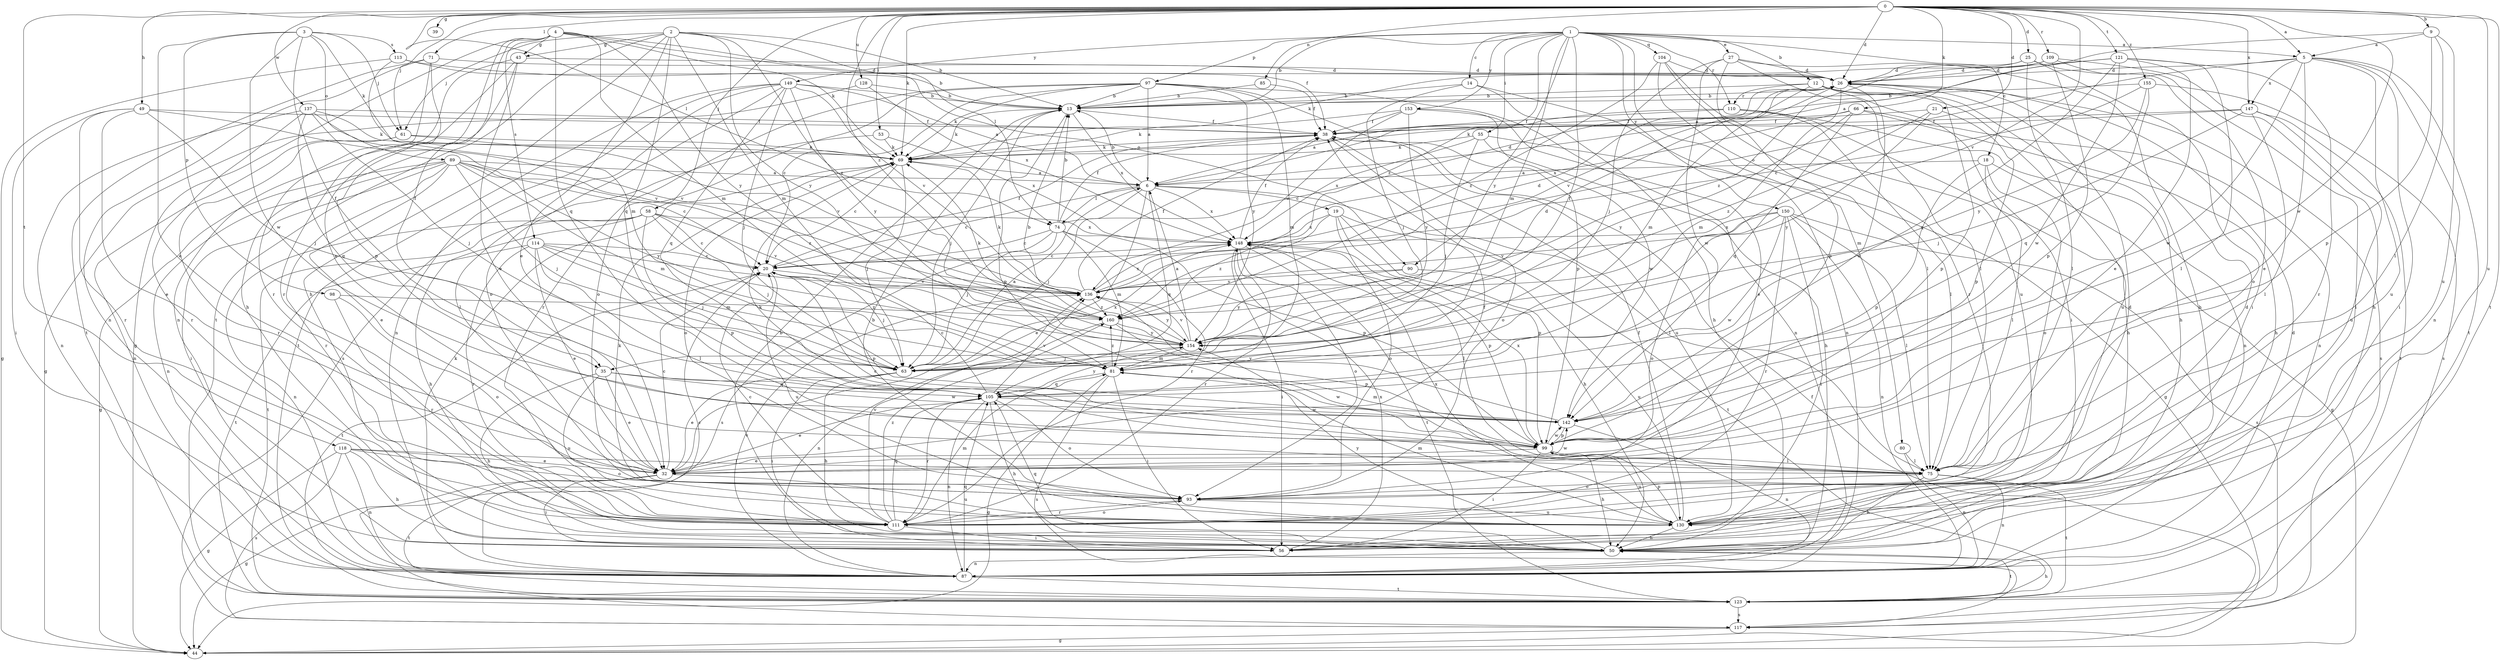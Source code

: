 strict digraph  {
0;
1;
2;
3;
4;
5;
6;
9;
12;
13;
14;
18;
19;
20;
21;
25;
26;
27;
32;
35;
38;
39;
43;
44;
49;
50;
53;
55;
56;
58;
61;
63;
66;
69;
71;
74;
75;
80;
81;
85;
87;
89;
90;
93;
97;
98;
99;
104;
105;
109;
110;
111;
113;
114;
117;
118;
121;
123;
128;
130;
136;
137;
142;
147;
148;
149;
150;
153;
154;
155;
160;
0 -> 5  [label=a];
0 -> 9  [label=b];
0 -> 21  [label=d];
0 -> 25  [label=d];
0 -> 26  [label=d];
0 -> 39  [label=g];
0 -> 49  [label=h];
0 -> 53  [label=i];
0 -> 58  [label=j];
0 -> 61  [label=j];
0 -> 66  [label=k];
0 -> 69  [label=k];
0 -> 71  [label=l];
0 -> 74  [label=l];
0 -> 85  [label=n];
0 -> 109  [label=r];
0 -> 118  [label=t];
0 -> 121  [label=t];
0 -> 123  [label=t];
0 -> 128  [label=u];
0 -> 130  [label=u];
0 -> 136  [label=v];
0 -> 137  [label=w];
0 -> 142  [label=w];
0 -> 147  [label=x];
0 -> 155  [label=z];
0 -> 160  [label=z];
1 -> 5  [label=a];
1 -> 12  [label=b];
1 -> 13  [label=b];
1 -> 14  [label=c];
1 -> 18  [label=c];
1 -> 27  [label=e];
1 -> 35  [label=f];
1 -> 55  [label=i];
1 -> 80  [label=m];
1 -> 81  [label=m];
1 -> 97  [label=p];
1 -> 104  [label=q];
1 -> 110  [label=r];
1 -> 149  [label=y];
1 -> 150  [label=y];
1 -> 153  [label=y];
1 -> 154  [label=y];
1 -> 160  [label=z];
2 -> 13  [label=b];
2 -> 32  [label=e];
2 -> 43  [label=g];
2 -> 50  [label=h];
2 -> 61  [label=j];
2 -> 74  [label=l];
2 -> 81  [label=m];
2 -> 105  [label=q];
2 -> 123  [label=t];
2 -> 154  [label=y];
2 -> 160  [label=z];
3 -> 32  [label=e];
3 -> 35  [label=f];
3 -> 61  [label=j];
3 -> 69  [label=k];
3 -> 89  [label=o];
3 -> 98  [label=p];
3 -> 113  [label=s];
3 -> 142  [label=w];
4 -> 32  [label=e];
4 -> 35  [label=f];
4 -> 38  [label=f];
4 -> 43  [label=g];
4 -> 44  [label=g];
4 -> 69  [label=k];
4 -> 81  [label=m];
4 -> 90  [label=o];
4 -> 105  [label=q];
4 -> 114  [label=s];
4 -> 154  [label=y];
5 -> 26  [label=d];
5 -> 32  [label=e];
5 -> 56  [label=i];
5 -> 87  [label=n];
5 -> 90  [label=o];
5 -> 123  [label=t];
5 -> 130  [label=u];
5 -> 142  [label=w];
5 -> 147  [label=x];
6 -> 13  [label=b];
6 -> 19  [label=c];
6 -> 20  [label=c];
6 -> 32  [label=e];
6 -> 63  [label=j];
6 -> 74  [label=l];
6 -> 75  [label=l];
6 -> 105  [label=q];
6 -> 148  [label=x];
9 -> 5  [label=a];
9 -> 6  [label=a];
9 -> 75  [label=l];
9 -> 99  [label=p];
9 -> 130  [label=u];
12 -> 13  [label=b];
12 -> 50  [label=h];
12 -> 56  [label=i];
12 -> 81  [label=m];
12 -> 110  [label=r];
12 -> 117  [label=s];
12 -> 130  [label=u];
13 -> 38  [label=f];
13 -> 63  [label=j];
13 -> 69  [label=k];
13 -> 99  [label=p];
13 -> 148  [label=x];
14 -> 13  [label=b];
14 -> 50  [label=h];
14 -> 63  [label=j];
14 -> 87  [label=n];
18 -> 6  [label=a];
18 -> 44  [label=g];
18 -> 75  [label=l];
18 -> 93  [label=o];
18 -> 99  [label=p];
19 -> 50  [label=h];
19 -> 93  [label=o];
19 -> 99  [label=p];
19 -> 123  [label=t];
19 -> 148  [label=x];
19 -> 160  [label=z];
20 -> 38  [label=f];
20 -> 63  [label=j];
20 -> 99  [label=p];
20 -> 123  [label=t];
20 -> 130  [label=u];
20 -> 136  [label=v];
21 -> 38  [label=f];
21 -> 99  [label=p];
21 -> 154  [label=y];
21 -> 160  [label=z];
25 -> 26  [label=d];
25 -> 56  [label=i];
25 -> 75  [label=l];
25 -> 93  [label=o];
25 -> 160  [label=z];
26 -> 13  [label=b];
26 -> 81  [label=m];
26 -> 99  [label=p];
26 -> 136  [label=v];
26 -> 142  [label=w];
27 -> 26  [label=d];
27 -> 50  [label=h];
27 -> 63  [label=j];
27 -> 75  [label=l];
27 -> 99  [label=p];
27 -> 142  [label=w];
32 -> 20  [label=c];
32 -> 38  [label=f];
32 -> 44  [label=g];
32 -> 56  [label=i];
32 -> 123  [label=t];
32 -> 130  [label=u];
32 -> 142  [label=w];
35 -> 32  [label=e];
35 -> 50  [label=h];
35 -> 105  [label=q];
35 -> 130  [label=u];
35 -> 142  [label=w];
38 -> 69  [label=k];
38 -> 93  [label=o];
38 -> 130  [label=u];
43 -> 26  [label=d];
43 -> 32  [label=e];
43 -> 50  [label=h];
43 -> 87  [label=n];
43 -> 111  [label=r];
44 -> 38  [label=f];
49 -> 32  [label=e];
49 -> 38  [label=f];
49 -> 56  [label=i];
49 -> 63  [label=j];
49 -> 111  [label=r];
49 -> 136  [label=v];
50 -> 13  [label=b];
50 -> 87  [label=n];
50 -> 105  [label=q];
50 -> 123  [label=t];
50 -> 154  [label=y];
53 -> 69  [label=k];
53 -> 75  [label=l];
53 -> 148  [label=x];
55 -> 44  [label=g];
55 -> 50  [label=h];
55 -> 63  [label=j];
55 -> 69  [label=k];
55 -> 148  [label=x];
56 -> 69  [label=k];
56 -> 148  [label=x];
58 -> 20  [label=c];
58 -> 50  [label=h];
58 -> 63  [label=j];
58 -> 87  [label=n];
58 -> 99  [label=p];
58 -> 123  [label=t];
58 -> 136  [label=v];
58 -> 148  [label=x];
61 -> 69  [label=k];
61 -> 87  [label=n];
61 -> 111  [label=r];
61 -> 136  [label=v];
63 -> 6  [label=a];
63 -> 32  [label=e];
63 -> 50  [label=h];
63 -> 56  [label=i];
63 -> 148  [label=x];
66 -> 38  [label=f];
66 -> 50  [label=h];
66 -> 87  [label=n];
66 -> 105  [label=q];
66 -> 148  [label=x];
66 -> 154  [label=y];
69 -> 6  [label=a];
69 -> 20  [label=c];
69 -> 63  [label=j];
69 -> 93  [label=o];
71 -> 26  [label=d];
71 -> 87  [label=n];
71 -> 99  [label=p];
71 -> 111  [label=r];
71 -> 123  [label=t];
74 -> 13  [label=b];
74 -> 20  [label=c];
74 -> 26  [label=d];
74 -> 38  [label=f];
74 -> 63  [label=j];
74 -> 81  [label=m];
74 -> 99  [label=p];
74 -> 111  [label=r];
74 -> 117  [label=s];
75 -> 20  [label=c];
75 -> 50  [label=h];
75 -> 87  [label=n];
75 -> 93  [label=o];
75 -> 123  [label=t];
80 -> 75  [label=l];
80 -> 87  [label=n];
81 -> 44  [label=g];
81 -> 56  [label=i];
81 -> 105  [label=q];
81 -> 117  [label=s];
81 -> 142  [label=w];
81 -> 160  [label=z];
85 -> 13  [label=b];
85 -> 38  [label=f];
87 -> 20  [label=c];
87 -> 26  [label=d];
87 -> 105  [label=q];
87 -> 123  [label=t];
87 -> 136  [label=v];
89 -> 6  [label=a];
89 -> 20  [label=c];
89 -> 32  [label=e];
89 -> 44  [label=g];
89 -> 56  [label=i];
89 -> 63  [label=j];
89 -> 81  [label=m];
89 -> 87  [label=n];
89 -> 111  [label=r];
89 -> 154  [label=y];
89 -> 160  [label=z];
90 -> 130  [label=u];
90 -> 136  [label=v];
90 -> 154  [label=y];
93 -> 111  [label=r];
93 -> 130  [label=u];
97 -> 6  [label=a];
97 -> 13  [label=b];
97 -> 20  [label=c];
97 -> 69  [label=k];
97 -> 81  [label=m];
97 -> 87  [label=n];
97 -> 93  [label=o];
97 -> 99  [label=p];
97 -> 111  [label=r];
97 -> 154  [label=y];
98 -> 93  [label=o];
98 -> 111  [label=r];
98 -> 160  [label=z];
99 -> 32  [label=e];
99 -> 50  [label=h];
99 -> 56  [label=i];
99 -> 69  [label=k];
99 -> 75  [label=l];
99 -> 130  [label=u];
99 -> 142  [label=w];
99 -> 148  [label=x];
104 -> 26  [label=d];
104 -> 75  [label=l];
104 -> 111  [label=r];
104 -> 130  [label=u];
104 -> 160  [label=z];
105 -> 20  [label=c];
105 -> 32  [label=e];
105 -> 50  [label=h];
105 -> 87  [label=n];
105 -> 93  [label=o];
105 -> 111  [label=r];
105 -> 136  [label=v];
105 -> 142  [label=w];
105 -> 154  [label=y];
109 -> 26  [label=d];
109 -> 50  [label=h];
109 -> 56  [label=i];
109 -> 69  [label=k];
109 -> 99  [label=p];
110 -> 6  [label=a];
110 -> 38  [label=f];
110 -> 50  [label=h];
110 -> 75  [label=l];
110 -> 87  [label=n];
111 -> 20  [label=c];
111 -> 26  [label=d];
111 -> 56  [label=i];
111 -> 81  [label=m];
111 -> 93  [label=o];
111 -> 105  [label=q];
111 -> 136  [label=v];
111 -> 160  [label=z];
113 -> 13  [label=b];
113 -> 26  [label=d];
113 -> 44  [label=g];
113 -> 81  [label=m];
114 -> 20  [label=c];
114 -> 32  [label=e];
114 -> 63  [label=j];
114 -> 75  [label=l];
114 -> 81  [label=m];
114 -> 111  [label=r];
114 -> 123  [label=t];
114 -> 136  [label=v];
117 -> 44  [label=g];
118 -> 32  [label=e];
118 -> 44  [label=g];
118 -> 50  [label=h];
118 -> 75  [label=l];
118 -> 87  [label=n];
118 -> 93  [label=o];
118 -> 117  [label=s];
121 -> 6  [label=a];
121 -> 26  [label=d];
121 -> 32  [label=e];
121 -> 75  [label=l];
121 -> 105  [label=q];
121 -> 111  [label=r];
121 -> 142  [label=w];
123 -> 50  [label=h];
123 -> 117  [label=s];
128 -> 13  [label=b];
128 -> 44  [label=g];
128 -> 148  [label=x];
130 -> 13  [label=b];
130 -> 26  [label=d];
130 -> 38  [label=f];
130 -> 50  [label=h];
130 -> 69  [label=k];
130 -> 81  [label=m];
130 -> 99  [label=p];
130 -> 148  [label=x];
136 -> 26  [label=d];
136 -> 38  [label=f];
136 -> 69  [label=k];
136 -> 148  [label=x];
136 -> 154  [label=y];
136 -> 160  [label=z];
137 -> 38  [label=f];
137 -> 63  [label=j];
137 -> 69  [label=k];
137 -> 87  [label=n];
137 -> 105  [label=q];
137 -> 111  [label=r];
137 -> 136  [label=v];
142 -> 81  [label=m];
142 -> 87  [label=n];
142 -> 99  [label=p];
142 -> 136  [label=v];
147 -> 38  [label=f];
147 -> 63  [label=j];
147 -> 69  [label=k];
147 -> 75  [label=l];
147 -> 123  [label=t];
147 -> 130  [label=u];
148 -> 20  [label=c];
148 -> 38  [label=f];
148 -> 56  [label=i];
148 -> 75  [label=l];
148 -> 93  [label=o];
148 -> 99  [label=p];
148 -> 111  [label=r];
148 -> 123  [label=t];
149 -> 6  [label=a];
149 -> 13  [label=b];
149 -> 63  [label=j];
149 -> 87  [label=n];
149 -> 93  [label=o];
149 -> 105  [label=q];
149 -> 117  [label=s];
149 -> 123  [label=t];
149 -> 136  [label=v];
149 -> 154  [label=y];
150 -> 56  [label=i];
150 -> 75  [label=l];
150 -> 87  [label=n];
150 -> 93  [label=o];
150 -> 111  [label=r];
150 -> 117  [label=s];
150 -> 136  [label=v];
150 -> 142  [label=w];
150 -> 148  [label=x];
153 -> 32  [label=e];
153 -> 38  [label=f];
153 -> 69  [label=k];
153 -> 136  [label=v];
153 -> 142  [label=w];
153 -> 154  [label=y];
154 -> 6  [label=a];
154 -> 13  [label=b];
154 -> 26  [label=d];
154 -> 63  [label=j];
154 -> 81  [label=m];
154 -> 136  [label=v];
155 -> 13  [label=b];
155 -> 20  [label=c];
155 -> 105  [label=q];
155 -> 117  [label=s];
155 -> 154  [label=y];
160 -> 69  [label=k];
160 -> 87  [label=n];
160 -> 99  [label=p];
160 -> 154  [label=y];
}
